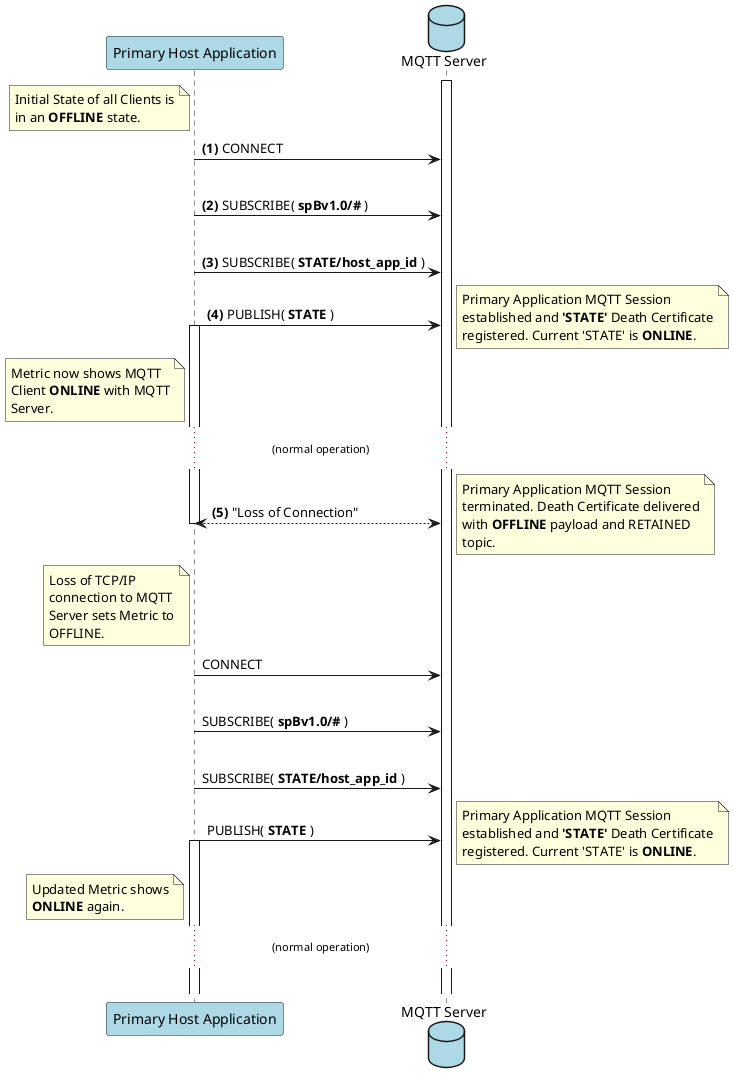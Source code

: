 @startuml
participant "Primary Host Application" as PrimApp #lightblue
database "MQTT Server" as Server #lightblue

activate Server


note left of PrimApp
Initial State of all Clients is
in an **OFFLINE** state.
end note

autonumber 1 "<b>(#)"
PrimApp -> Server : CONNECT

|||
PrimApp -> Server : SUBSCRIBE( **spBv1.0/#** )
|||
PrimApp -> Server : SUBSCRIBE( **STATE/host_app_id** )


PrimApp -> Server : PUBLISH( **STATE** )
activate PrimApp

note right
Primary Application MQTT Session
established and **'STATE'** Death Certificate
registered. Current 'STATE' is **ONLINE**.
end note


note left of PrimApp
Metric now shows MQTT
Client **ONLINE** with MQTT
Server.
end note

... (normal operation) ...


PrimApp <--> Server : "Loss of Connection"
autonumber stop

note left of PrimApp
Loss of TCP/IP
connection to MQTT
Server sets Metric to
OFFLINE.
end note

deactivate PrimApp

note right
Primary Application MQTT Session
terminated. Death Certificate delivered
with **OFFLINE** payload and RETAINED
topic.
end note

PrimApp -> Server : CONNECT

|||
PrimApp -> Server : SUBSCRIBE( **spBv1.0/#** )
|||
PrimApp -> Server : SUBSCRIBE( **STATE/host_app_id** )


PrimApp -> Server : PUBLISH( **STATE** )
activate PrimApp

note right
Primary Application MQTT Session
established and **'STATE'** Death Certificate
registered. Current 'STATE' is **ONLINE**.
end note


note left of PrimApp
Updated Metric shows
**ONLINE** again.
end note

... (normal operation) ...

|||
@enduml